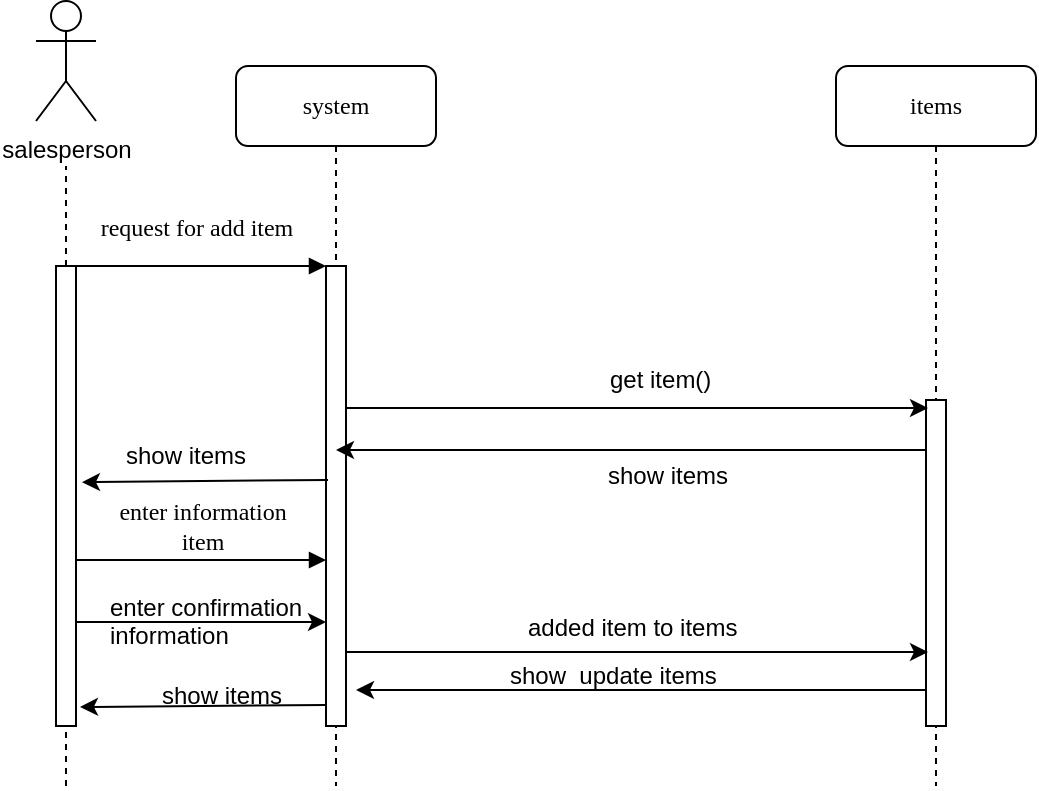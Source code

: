 <mxfile version="10.6.7" type="github"><diagram name="Page-1" id="13e1069c-82ec-6db2-03f1-153e76fe0fe0"><mxGraphModel dx="1250" dy="577" grid="1" gridSize="10" guides="1" tooltips="1" connect="1" arrows="1" fold="1" page="1" pageScale="1" pageWidth="1100" pageHeight="850" background="#ffffff" math="0" shadow="0"><root><mxCell id="0"/><mxCell id="1" parent="0"/><mxCell id="7baba1c4bc27f4b0-2" value="system" style="shape=umlLifeline;perimeter=lifelinePerimeter;whiteSpace=wrap;html=1;container=1;collapsible=0;recursiveResize=0;outlineConnect=0;rounded=1;shadow=0;comic=0;labelBackgroundColor=none;strokeColor=#000000;strokeWidth=1;fillColor=#FFFFFF;fontFamily=Verdana;fontSize=12;fontColor=#000000;align=center;" parent="1" vertex="1"><mxGeometry x="240" y="80" width="100" height="360" as="geometry"/></mxCell><mxCell id="7baba1c4bc27f4b0-10" value="" style="html=1;points=[];perimeter=orthogonalPerimeter;rounded=0;shadow=0;comic=0;labelBackgroundColor=none;strokeColor=#000000;strokeWidth=1;fillColor=#FFFFFF;fontFamily=Verdana;fontSize=12;fontColor=#000000;align=center;" parent="7baba1c4bc27f4b0-2" vertex="1"><mxGeometry x="45" y="100" width="10" height="230" as="geometry"/></mxCell><mxCell id="7baba1c4bc27f4b0-4" value="items" style="shape=umlLifeline;perimeter=lifelinePerimeter;whiteSpace=wrap;html=1;container=1;collapsible=0;recursiveResize=0;outlineConnect=0;rounded=1;shadow=0;comic=0;labelBackgroundColor=none;strokeColor=#000000;strokeWidth=1;fillColor=#FFFFFF;fontFamily=Verdana;fontSize=12;fontColor=#000000;align=center;" parent="1" vertex="1"><mxGeometry x="540" y="80" width="100" height="360" as="geometry"/></mxCell><mxCell id="XhSIV2I0s--ur68v1O1E-33" style="edgeStyle=orthogonalEdgeStyle;rounded=0;orthogonalLoop=1;jettySize=auto;html=1;" parent="1" edge="1"><mxGeometry relative="1" as="geometry"><mxPoint x="290" y="272" as="targetPoint"/><mxPoint x="585" y="272" as="sourcePoint"/></mxGeometry></mxCell><mxCell id="7baba1c4bc27f4b0-16" value="" style="html=1;points=[];perimeter=orthogonalPerimeter;rounded=0;shadow=0;comic=0;labelBackgroundColor=none;strokeColor=#000000;strokeWidth=1;fillColor=#FFFFFF;fontFamily=Verdana;fontSize=12;fontColor=#000000;align=center;" parent="1" vertex="1"><mxGeometry x="585" y="247" width="10" height="163" as="geometry"/></mxCell><mxCell id="7baba1c4bc27f4b0-11" value="request for add item" style="html=1;verticalAlign=bottom;endArrow=block;entryX=0;entryY=0;labelBackgroundColor=none;fontFamily=Verdana;fontSize=12;edgeStyle=elbowEdgeStyle;elbow=vertical;" parent="1" target="7baba1c4bc27f4b0-10" edge="1"><mxGeometry y="10" relative="1" as="geometry"><mxPoint x="155" y="180" as="sourcePoint"/><mxPoint as="offset"/></mxGeometry></mxCell><mxCell id="XhSIV2I0s--ur68v1O1E-41" style="edgeStyle=orthogonalEdgeStyle;rounded=0;orthogonalLoop=1;jettySize=auto;html=1;" parent="1" edge="1"><mxGeometry relative="1" as="geometry"><mxPoint x="300" y="392" as="targetPoint"/><mxPoint x="585" y="342" as="sourcePoint"/><Array as="points"><mxPoint x="510" y="392"/><mxPoint x="510" y="392"/></Array></mxGeometry></mxCell><mxCell id="XhSIV2I0s--ur68v1O1E-1" value="salesperson" style="shape=umlActor;verticalLabelPosition=bottom;labelBackgroundColor=#ffffff;verticalAlign=top;html=1;outlineConnect=0;" parent="1" vertex="1"><mxGeometry x="140" y="47.5" width="30" height="60" as="geometry"/></mxCell><mxCell id="XhSIV2I0s--ur68v1O1E-3" value="" style="endArrow=none;dashed=1;html=1;" parent="1" source="XhSIV2I0s--ur68v1O1E-4" edge="1"><mxGeometry width="50" height="50" relative="1" as="geometry"><mxPoint x="155" y="490" as="sourcePoint"/><mxPoint x="155" y="130" as="targetPoint"/></mxGeometry></mxCell><mxCell id="XhSIV2I0s--ur68v1O1E-18" style="edgeStyle=orthogonalEdgeStyle;rounded=0;orthogonalLoop=1;jettySize=auto;html=1;entryX=-0.1;entryY=0.739;entryDx=0;entryDy=0;entryPerimeter=0;exitX=0.9;exitY=0.657;exitDx=0;exitDy=0;exitPerimeter=0;" parent="1" edge="1"><mxGeometry relative="1" as="geometry"><mxPoint x="159" y="359" as="sourcePoint"/><mxPoint x="285" y="358" as="targetPoint"/><Array as="points"><mxPoint x="159" y="358"/></Array></mxGeometry></mxCell><mxCell id="XhSIV2I0s--ur68v1O1E-4" value="" style="html=1;points=[];perimeter=orthogonalPerimeter;rounded=0;shadow=0;comic=0;labelBackgroundColor=none;strokeColor=#000000;strokeWidth=1;fillColor=#FFFFFF;fontFamily=Verdana;fontSize=12;fontColor=#000000;align=center;" parent="1" vertex="1"><mxGeometry x="150" y="180" width="10" height="230" as="geometry"/></mxCell><mxCell id="XhSIV2I0s--ur68v1O1E-5" value="" style="endArrow=none;dashed=1;html=1;" parent="1" target="XhSIV2I0s--ur68v1O1E-4" edge="1"><mxGeometry width="50" height="50" relative="1" as="geometry"><mxPoint x="155" y="440" as="sourcePoint"/><mxPoint x="155" y="130" as="targetPoint"/></mxGeometry></mxCell><mxCell id="XhSIV2I0s--ur68v1O1E-23" value="&lt;div&gt;enter information&lt;/div&gt;&lt;div&gt; item&lt;/div&gt;" style="html=1;verticalAlign=bottom;endArrow=block;entryX=0;entryY=0;labelBackgroundColor=none;fontFamily=Verdana;fontSize=12;edgeStyle=elbowEdgeStyle;elbow=vertical;" parent="1" edge="1"><mxGeometry relative="1" as="geometry"><mxPoint x="160" y="327" as="sourcePoint"/><mxPoint x="285" y="327" as="targetPoint"/><mxPoint as="offset"/></mxGeometry></mxCell><mxCell id="XhSIV2I0s--ur68v1O1E-30" style="edgeStyle=orthogonalEdgeStyle;rounded=0;orthogonalLoop=1;jettySize=auto;html=1;entryX=0.1;entryY=0.417;entryDx=0;entryDy=0;entryPerimeter=0;" parent="1" edge="1"><mxGeometry relative="1" as="geometry"><mxPoint x="295" y="251" as="sourcePoint"/><mxPoint x="586" y="251" as="targetPoint"/></mxGeometry></mxCell><mxCell id="XhSIV2I0s--ur68v1O1E-32" value="get item()" style="text;html=1;resizable=0;points=[];autosize=1;align=left;verticalAlign=top;spacingTop=-4;" parent="1" vertex="1"><mxGeometry x="425" y="227" width="70" height="20" as="geometry"/></mxCell><mxCell id="XhSIV2I0s--ur68v1O1E-34" value="show items" style="text;html=1;resizable=0;points=[];autosize=1;align=left;verticalAlign=top;spacingTop=-4;" parent="1" vertex="1"><mxGeometry x="424" y="275" width="80" height="20" as="geometry"/></mxCell><mxCell id="XhSIV2I0s--ur68v1O1E-37" value="&lt;div&gt;enter confirmation&lt;/div&gt;&lt;div&gt; information&lt;/div&gt;" style="text;html=1;resizable=0;points=[];autosize=1;align=left;verticalAlign=top;spacingTop=-4;" parent="1" vertex="1"><mxGeometry x="175" y="341" width="110" height="30" as="geometry"/></mxCell><mxCell id="XhSIV2I0s--ur68v1O1E-38" style="edgeStyle=orthogonalEdgeStyle;rounded=0;orthogonalLoop=1;jettySize=auto;html=1;entryX=0.1;entryY=0.417;entryDx=0;entryDy=0;entryPerimeter=0;" parent="1" edge="1"><mxGeometry relative="1" as="geometry"><mxPoint x="295" y="373" as="sourcePoint"/><mxPoint x="586" y="373" as="targetPoint"/></mxGeometry></mxCell><mxCell id="XhSIV2I0s--ur68v1O1E-39" value="added item to items" style="text;html=1;resizable=0;points=[];autosize=1;align=left;verticalAlign=top;spacingTop=-4;" parent="1" vertex="1"><mxGeometry x="384" y="351" width="120" height="20" as="geometry"/></mxCell><mxCell id="XhSIV2I0s--ur68v1O1E-42" value="show&amp;nbsp; update items" style="text;html=1;resizable=0;points=[];autosize=1;align=left;verticalAlign=top;spacingTop=-4;" parent="1" vertex="1"><mxGeometry x="375" y="375" width="120" height="20" as="geometry"/></mxCell><mxCell id="CQiMCcgez449UCwNBl5x-4" value="" style="endArrow=classic;html=1;entryX=1.3;entryY=0.47;entryDx=0;entryDy=0;entryPerimeter=0;exitX=0.1;exitY=0.465;exitDx=0;exitDy=0;exitPerimeter=0;" edge="1" parent="1" source="7baba1c4bc27f4b0-10" target="XhSIV2I0s--ur68v1O1E-4"><mxGeometry width="50" height="50" relative="1" as="geometry"><mxPoint x="280" y="288" as="sourcePoint"/><mxPoint x="230" y="250" as="targetPoint"/></mxGeometry></mxCell><mxCell id="CQiMCcgez449UCwNBl5x-5" value="show items" style="text;html=1;resizable=0;points=[];autosize=1;align=left;verticalAlign=top;spacingTop=-4;" vertex="1" parent="1"><mxGeometry x="182.5" y="265" width="80" height="20" as="geometry"/></mxCell><mxCell id="CQiMCcgez449UCwNBl5x-10" value="" style="endArrow=classic;html=1;entryX=1.3;entryY=0.47;entryDx=0;entryDy=0;entryPerimeter=0;exitX=0.1;exitY=0.465;exitDx=0;exitDy=0;exitPerimeter=0;" edge="1" parent="1"><mxGeometry width="50" height="50" relative="1" as="geometry"><mxPoint x="285" y="399.5" as="sourcePoint"/><mxPoint x="162" y="400.5" as="targetPoint"/></mxGeometry></mxCell><mxCell id="CQiMCcgez449UCwNBl5x-11" value="show items" style="text;html=1;resizable=0;points=[];autosize=1;align=left;verticalAlign=top;spacingTop=-4;" vertex="1" parent="1"><mxGeometry x="201" y="385" width="80" height="20" as="geometry"/></mxCell></root></mxGraphModel></diagram></mxfile>